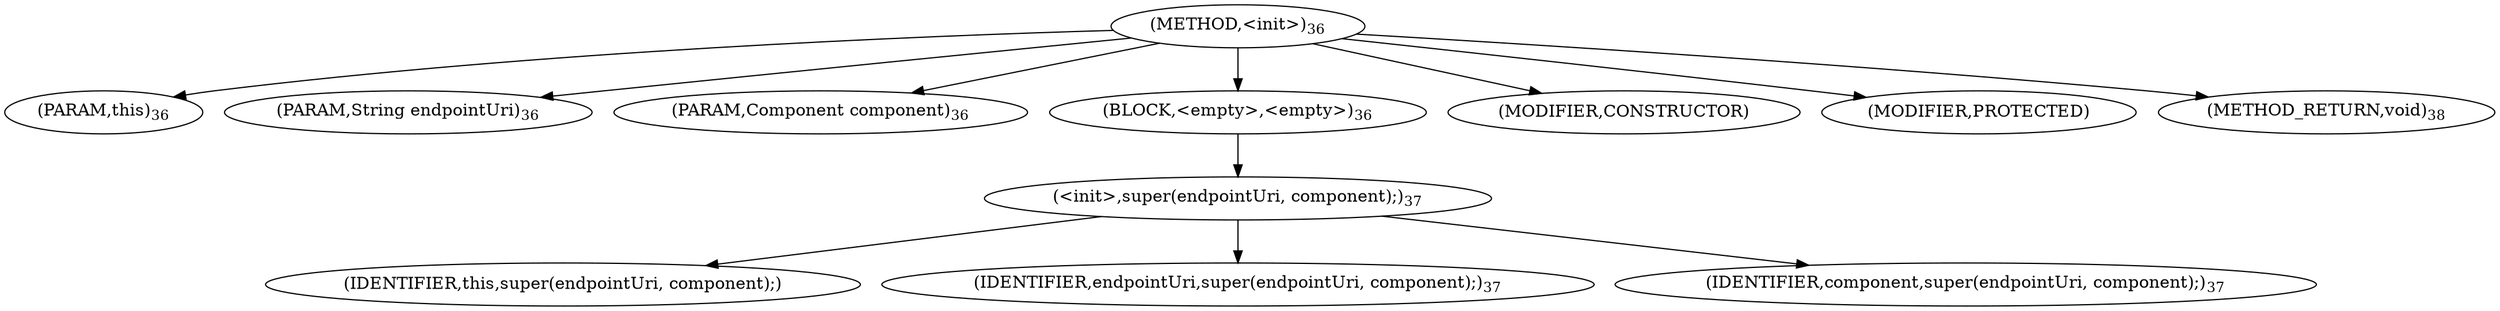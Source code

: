 digraph "&lt;init&gt;" {  
"17" [label = <(METHOD,&lt;init&gt;)<SUB>36</SUB>> ]
"4" [label = <(PARAM,this)<SUB>36</SUB>> ]
"18" [label = <(PARAM,String endpointUri)<SUB>36</SUB>> ]
"19" [label = <(PARAM,Component component)<SUB>36</SUB>> ]
"20" [label = <(BLOCK,&lt;empty&gt;,&lt;empty&gt;)<SUB>36</SUB>> ]
"21" [label = <(&lt;init&gt;,super(endpointUri, component);)<SUB>37</SUB>> ]
"3" [label = <(IDENTIFIER,this,super(endpointUri, component);)> ]
"22" [label = <(IDENTIFIER,endpointUri,super(endpointUri, component);)<SUB>37</SUB>> ]
"23" [label = <(IDENTIFIER,component,super(endpointUri, component);)<SUB>37</SUB>> ]
"24" [label = <(MODIFIER,CONSTRUCTOR)> ]
"25" [label = <(MODIFIER,PROTECTED)> ]
"26" [label = <(METHOD_RETURN,void)<SUB>38</SUB>> ]
  "17" -> "4" 
  "17" -> "18" 
  "17" -> "19" 
  "17" -> "20" 
  "17" -> "24" 
  "17" -> "25" 
  "17" -> "26" 
  "20" -> "21" 
  "21" -> "3" 
  "21" -> "22" 
  "21" -> "23" 
}
